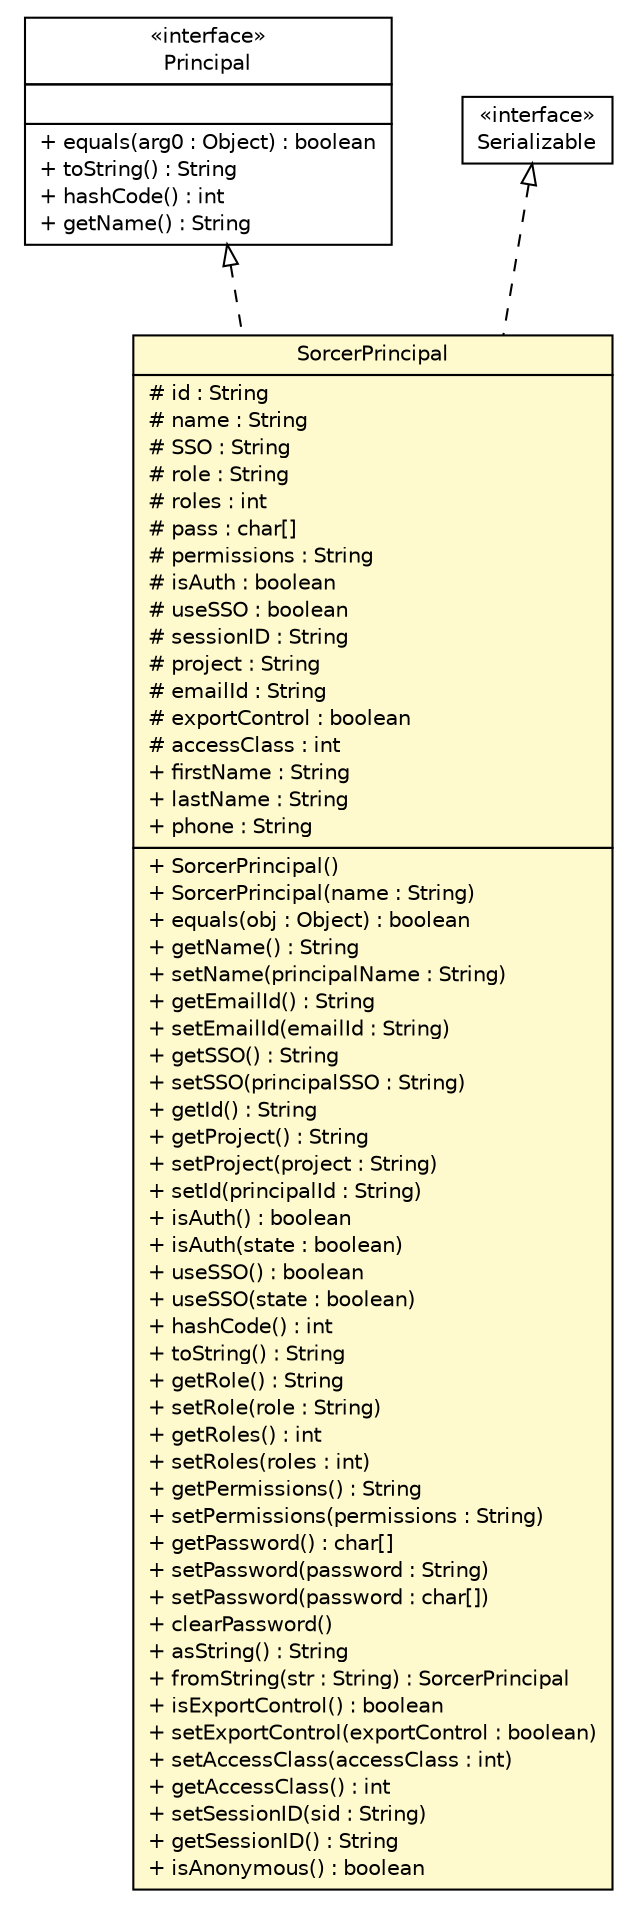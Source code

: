 #!/usr/local/bin/dot
#
# Class diagram 
# Generated by UMLGraph version R5_6 (http://www.umlgraph.org/)
#

digraph G {
	edge [fontname="Helvetica",fontsize=10,labelfontname="Helvetica",labelfontsize=10];
	node [fontname="Helvetica",fontsize=10,shape=plaintext];
	nodesep=0.25;
	ranksep=0.5;
	// sorcer.security.util.SorcerPrincipal
	c517673 [label=<<table title="sorcer.security.util.SorcerPrincipal" border="0" cellborder="1" cellspacing="0" cellpadding="2" port="p" bgcolor="lemonChiffon" href="./SorcerPrincipal.html">
		<tr><td><table border="0" cellspacing="0" cellpadding="1">
<tr><td align="center" balign="center"> SorcerPrincipal </td></tr>
		</table></td></tr>
		<tr><td><table border="0" cellspacing="0" cellpadding="1">
<tr><td align="left" balign="left"> # id : String </td></tr>
<tr><td align="left" balign="left"> # name : String </td></tr>
<tr><td align="left" balign="left"> # SSO : String </td></tr>
<tr><td align="left" balign="left"> # role : String </td></tr>
<tr><td align="left" balign="left"> # roles : int </td></tr>
<tr><td align="left" balign="left"> # pass : char[] </td></tr>
<tr><td align="left" balign="left"> # permissions : String </td></tr>
<tr><td align="left" balign="left"> # isAuth : boolean </td></tr>
<tr><td align="left" balign="left"> # useSSO : boolean </td></tr>
<tr><td align="left" balign="left"> # sessionID : String </td></tr>
<tr><td align="left" balign="left"> # project : String </td></tr>
<tr><td align="left" balign="left"> # emailId : String </td></tr>
<tr><td align="left" balign="left"> # exportControl : boolean </td></tr>
<tr><td align="left" balign="left"> # accessClass : int </td></tr>
<tr><td align="left" balign="left"> + firstName : String </td></tr>
<tr><td align="left" balign="left"> + lastName : String </td></tr>
<tr><td align="left" balign="left"> + phone : String </td></tr>
		</table></td></tr>
		<tr><td><table border="0" cellspacing="0" cellpadding="1">
<tr><td align="left" balign="left"> + SorcerPrincipal() </td></tr>
<tr><td align="left" balign="left"> + SorcerPrincipal(name : String) </td></tr>
<tr><td align="left" balign="left"> + equals(obj : Object) : boolean </td></tr>
<tr><td align="left" balign="left"> + getName() : String </td></tr>
<tr><td align="left" balign="left"> + setName(principalName : String) </td></tr>
<tr><td align="left" balign="left"> + getEmailId() : String </td></tr>
<tr><td align="left" balign="left"> + setEmailId(emailId : String) </td></tr>
<tr><td align="left" balign="left"> + getSSO() : String </td></tr>
<tr><td align="left" balign="left"> + setSSO(principalSSO : String) </td></tr>
<tr><td align="left" balign="left"> + getId() : String </td></tr>
<tr><td align="left" balign="left"> + getProject() : String </td></tr>
<tr><td align="left" balign="left"> + setProject(project : String) </td></tr>
<tr><td align="left" balign="left"> + setId(principalId : String) </td></tr>
<tr><td align="left" balign="left"> + isAuth() : boolean </td></tr>
<tr><td align="left" balign="left"> + isAuth(state : boolean) </td></tr>
<tr><td align="left" balign="left"> + useSSO() : boolean </td></tr>
<tr><td align="left" balign="left"> + useSSO(state : boolean) </td></tr>
<tr><td align="left" balign="left"> + hashCode() : int </td></tr>
<tr><td align="left" balign="left"> + toString() : String </td></tr>
<tr><td align="left" balign="left"> + getRole() : String </td></tr>
<tr><td align="left" balign="left"> + setRole(role : String) </td></tr>
<tr><td align="left" balign="left"> + getRoles() : int </td></tr>
<tr><td align="left" balign="left"> + setRoles(roles : int) </td></tr>
<tr><td align="left" balign="left"> + getPermissions() : String </td></tr>
<tr><td align="left" balign="left"> + setPermissions(permissions : String) </td></tr>
<tr><td align="left" balign="left"> + getPassword() : char[] </td></tr>
<tr><td align="left" balign="left"> + setPassword(password : String) </td></tr>
<tr><td align="left" balign="left"> + setPassword(password : char[]) </td></tr>
<tr><td align="left" balign="left"> + clearPassword() </td></tr>
<tr><td align="left" balign="left"> + asString() : String </td></tr>
<tr><td align="left" balign="left"> + fromString(str : String) : SorcerPrincipal </td></tr>
<tr><td align="left" balign="left"> + isExportControl() : boolean </td></tr>
<tr><td align="left" balign="left"> + setExportControl(exportControl : boolean) </td></tr>
<tr><td align="left" balign="left"> + setAccessClass(accessClass : int) </td></tr>
<tr><td align="left" balign="left"> + getAccessClass() : int </td></tr>
<tr><td align="left" balign="left"> + setSessionID(sid : String) </td></tr>
<tr><td align="left" balign="left"> + getSessionID() : String </td></tr>
<tr><td align="left" balign="left"> + isAnonymous() : boolean </td></tr>
		</table></td></tr>
		</table>>, URL="./SorcerPrincipal.html", fontname="Helvetica", fontcolor="black", fontsize=10.0];
	//sorcer.security.util.SorcerPrincipal implements java.security.Principal
	c518068:p -> c517673:p [dir=back,arrowtail=empty,style=dashed];
	//sorcer.security.util.SorcerPrincipal implements java.io.Serializable
	c518069:p -> c517673:p [dir=back,arrowtail=empty,style=dashed];
	// java.io.Serializable
	c518069 [label=<<table title="java.io.Serializable" border="0" cellborder="1" cellspacing="0" cellpadding="2" port="p" href="http://docs.oracle.com/javase/7/docs/api/java/io/Serializable.html">
		<tr><td><table border="0" cellspacing="0" cellpadding="1">
<tr><td align="center" balign="center"> &#171;interface&#187; </td></tr>
<tr><td align="center" balign="center"> Serializable </td></tr>
		</table></td></tr>
		</table>>, URL="http://docs.oracle.com/javase/7/docs/api/java/io/Serializable.html", fontname="Helvetica", fontcolor="black", fontsize=10.0];
	// java.security.Principal
	c518068 [label=<<table title="java.security.Principal" border="0" cellborder="1" cellspacing="0" cellpadding="2" port="p" href="http://docs.oracle.com/javase/7/docs/api/java/security/Principal.html">
		<tr><td><table border="0" cellspacing="0" cellpadding="1">
<tr><td align="center" balign="center"> &#171;interface&#187; </td></tr>
<tr><td align="center" balign="center"> Principal </td></tr>
		</table></td></tr>
		<tr><td><table border="0" cellspacing="0" cellpadding="1">
<tr><td align="left" balign="left">  </td></tr>
		</table></td></tr>
		<tr><td><table border="0" cellspacing="0" cellpadding="1">
<tr><td align="left" balign="left"> + equals(arg0 : Object) : boolean </td></tr>
<tr><td align="left" balign="left"> + toString() : String </td></tr>
<tr><td align="left" balign="left"> + hashCode() : int </td></tr>
<tr><td align="left" balign="left"> + getName() : String </td></tr>
		</table></td></tr>
		</table>>, URL="http://docs.oracle.com/javase/7/docs/api/java/security/Principal.html", fontname="Helvetica", fontcolor="black", fontsize=10.0];
}

